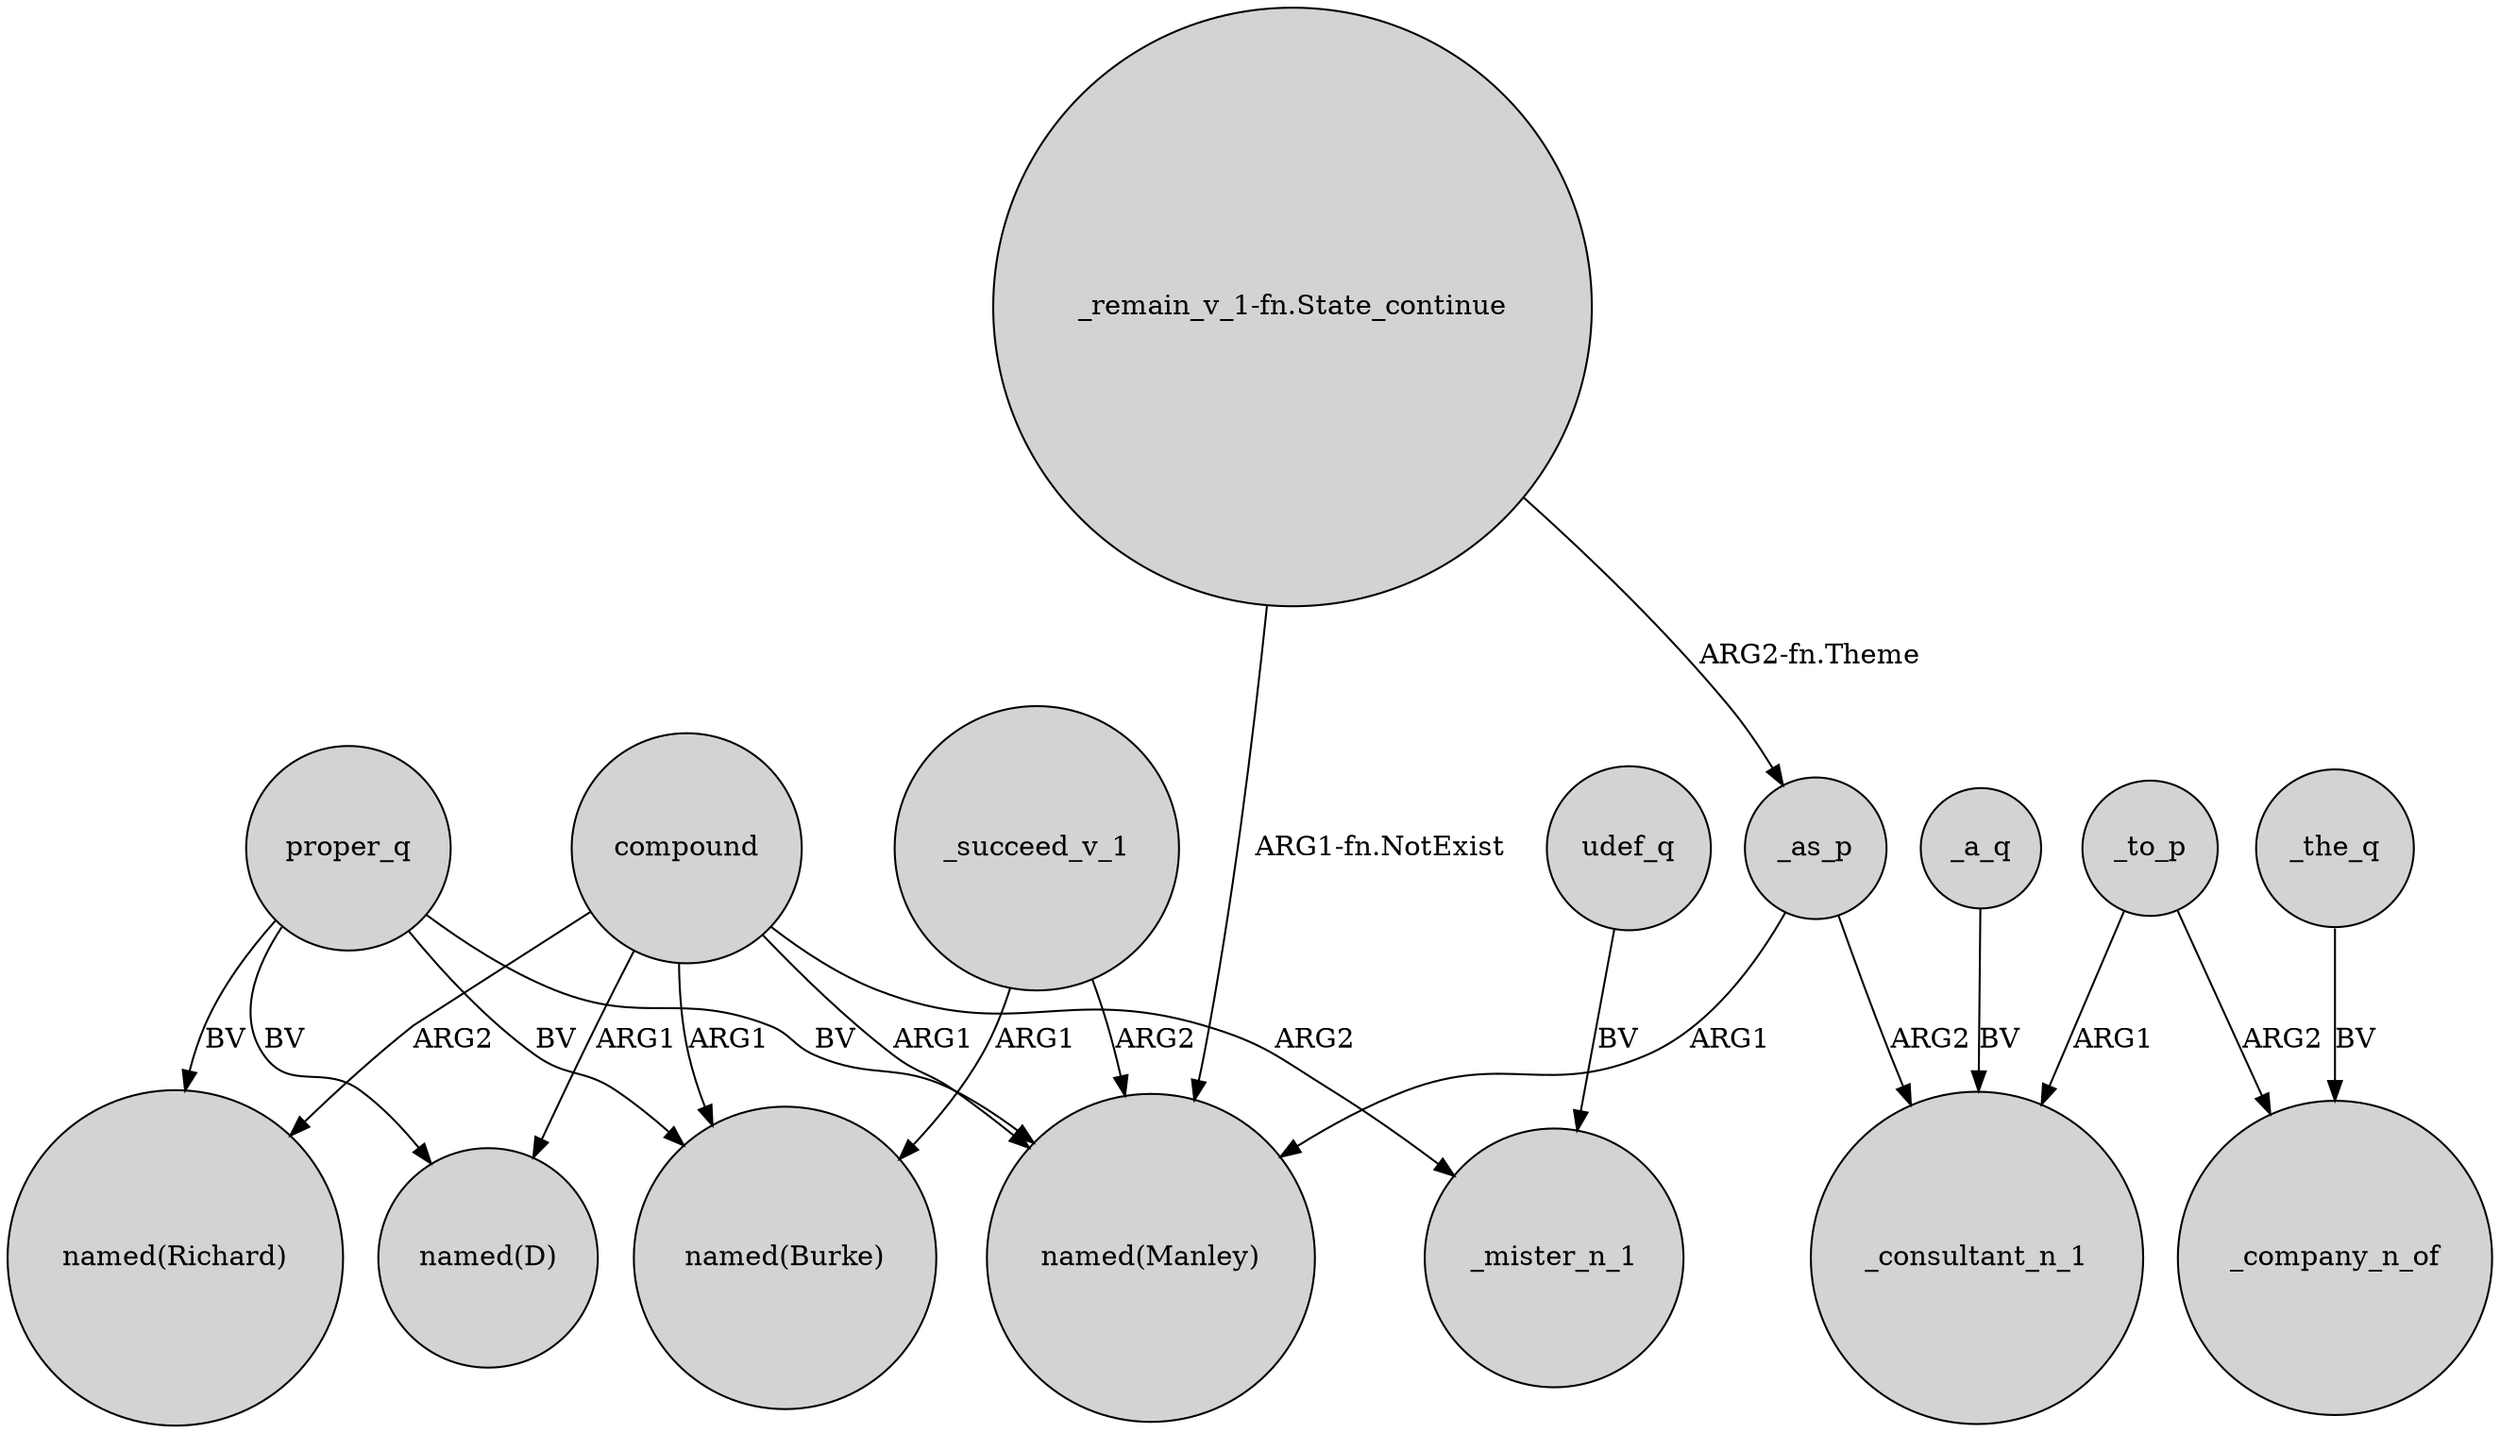 digraph {
	node [shape=circle style=filled]
	compound -> "named(Burke)" [label=ARG1]
	_to_p -> _company_n_of [label=ARG2]
	compound -> _mister_n_1 [label=ARG2]
	compound -> "named(Richard)" [label=ARG2]
	udef_q -> _mister_n_1 [label=BV]
	_succeed_v_1 -> "named(Manley)" [label=ARG2]
	compound -> "named(Manley)" [label=ARG1]
	proper_q -> "named(Burke)" [label=BV]
	_to_p -> _consultant_n_1 [label=ARG1]
	_as_p -> _consultant_n_1 [label=ARG2]
	_the_q -> _company_n_of [label=BV]
	"_remain_v_1-fn.State_continue" -> _as_p [label="ARG2-fn.Theme"]
	proper_q -> "named(Manley)" [label=BV]
	proper_q -> "named(Richard)" [label=BV]
	_a_q -> _consultant_n_1 [label=BV]
	"_remain_v_1-fn.State_continue" -> "named(Manley)" [label="ARG1-fn.NotExist"]
	proper_q -> "named(D)" [label=BV]
	_succeed_v_1 -> "named(Burke)" [label=ARG1]
	compound -> "named(D)" [label=ARG1]
	_as_p -> "named(Manley)" [label=ARG1]
}
